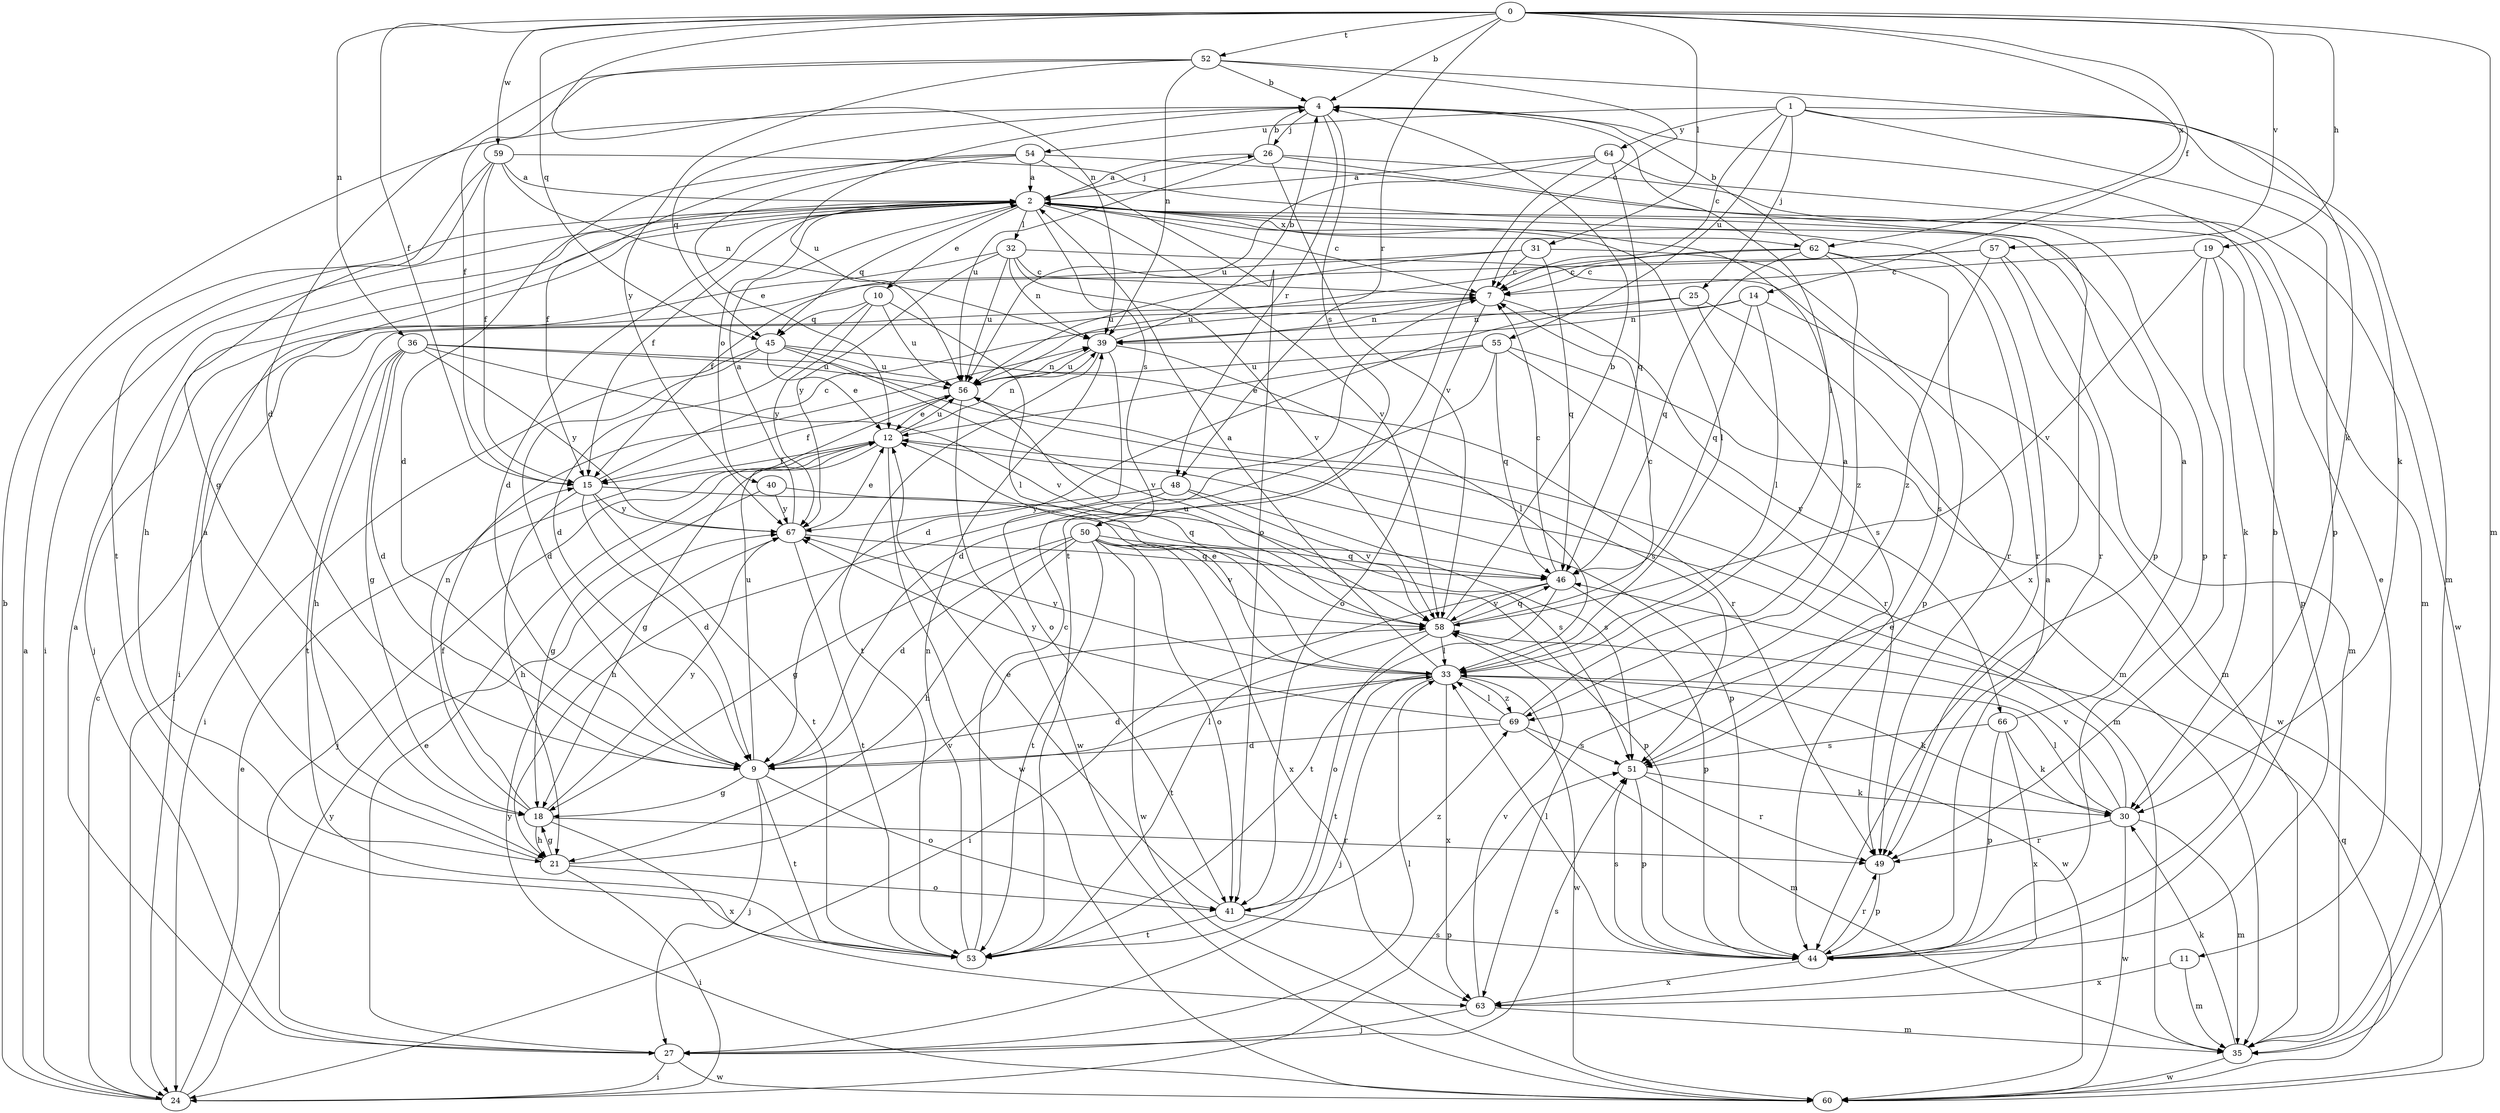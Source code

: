 strict digraph  {
0;
1;
2;
4;
7;
9;
10;
11;
12;
14;
15;
18;
19;
21;
24;
25;
26;
27;
30;
31;
32;
33;
35;
36;
39;
40;
41;
44;
45;
46;
48;
49;
50;
51;
52;
53;
54;
55;
56;
57;
58;
59;
60;
62;
63;
64;
66;
67;
69;
0 -> 4  [label=b];
0 -> 14  [label=f];
0 -> 15  [label=f];
0 -> 19  [label=h];
0 -> 31  [label=l];
0 -> 35  [label=m];
0 -> 36  [label=n];
0 -> 39  [label=n];
0 -> 45  [label=q];
0 -> 48  [label=r];
0 -> 52  [label=t];
0 -> 57  [label=v];
0 -> 59  [label=w];
0 -> 62  [label=x];
1 -> 7  [label=c];
1 -> 25  [label=j];
1 -> 30  [label=k];
1 -> 35  [label=m];
1 -> 44  [label=p];
1 -> 54  [label=u];
1 -> 55  [label=u];
1 -> 64  [label=y];
2 -> 7  [label=c];
2 -> 9  [label=d];
2 -> 10  [label=e];
2 -> 11  [label=e];
2 -> 15  [label=f];
2 -> 21  [label=h];
2 -> 24  [label=i];
2 -> 26  [label=j];
2 -> 32  [label=l];
2 -> 33  [label=l];
2 -> 40  [label=o];
2 -> 45  [label=q];
2 -> 50  [label=s];
2 -> 58  [label=v];
2 -> 62  [label=x];
4 -> 26  [label=j];
4 -> 33  [label=l];
4 -> 45  [label=q];
4 -> 48  [label=r];
4 -> 50  [label=s];
4 -> 56  [label=u];
7 -> 39  [label=n];
7 -> 41  [label=o];
7 -> 66  [label=y];
9 -> 18  [label=g];
9 -> 27  [label=j];
9 -> 33  [label=l];
9 -> 41  [label=o];
9 -> 53  [label=t];
9 -> 56  [label=u];
10 -> 9  [label=d];
10 -> 33  [label=l];
10 -> 45  [label=q];
10 -> 56  [label=u];
10 -> 67  [label=y];
11 -> 35  [label=m];
11 -> 63  [label=x];
12 -> 15  [label=f];
12 -> 18  [label=g];
12 -> 27  [label=j];
12 -> 39  [label=n];
12 -> 44  [label=p];
12 -> 56  [label=u];
12 -> 60  [label=w];
14 -> 24  [label=i];
14 -> 33  [label=l];
14 -> 35  [label=m];
14 -> 39  [label=n];
14 -> 46  [label=q];
15 -> 7  [label=c];
15 -> 9  [label=d];
15 -> 21  [label=h];
15 -> 46  [label=q];
15 -> 53  [label=t];
15 -> 67  [label=y];
18 -> 15  [label=f];
18 -> 21  [label=h];
18 -> 39  [label=n];
18 -> 49  [label=r];
18 -> 63  [label=x];
18 -> 67  [label=y];
19 -> 7  [label=c];
19 -> 30  [label=k];
19 -> 44  [label=p];
19 -> 49  [label=r];
19 -> 58  [label=v];
21 -> 2  [label=a];
21 -> 18  [label=g];
21 -> 24  [label=i];
21 -> 41  [label=o];
21 -> 58  [label=v];
24 -> 2  [label=a];
24 -> 4  [label=b];
24 -> 7  [label=c];
24 -> 12  [label=e];
24 -> 51  [label=s];
24 -> 67  [label=y];
25 -> 9  [label=d];
25 -> 35  [label=m];
25 -> 39  [label=n];
25 -> 51  [label=s];
26 -> 2  [label=a];
26 -> 4  [label=b];
26 -> 35  [label=m];
26 -> 56  [label=u];
26 -> 58  [label=v];
26 -> 63  [label=x];
27 -> 2  [label=a];
27 -> 12  [label=e];
27 -> 24  [label=i];
27 -> 33  [label=l];
27 -> 51  [label=s];
27 -> 60  [label=w];
30 -> 12  [label=e];
30 -> 33  [label=l];
30 -> 35  [label=m];
30 -> 49  [label=r];
30 -> 58  [label=v];
30 -> 60  [label=w];
31 -> 7  [label=c];
31 -> 15  [label=f];
31 -> 46  [label=q];
31 -> 49  [label=r];
31 -> 56  [label=u];
32 -> 7  [label=c];
32 -> 27  [label=j];
32 -> 39  [label=n];
32 -> 51  [label=s];
32 -> 56  [label=u];
32 -> 58  [label=v];
32 -> 67  [label=y];
33 -> 2  [label=a];
33 -> 9  [label=d];
33 -> 12  [label=e];
33 -> 27  [label=j];
33 -> 30  [label=k];
33 -> 53  [label=t];
33 -> 60  [label=w];
33 -> 63  [label=x];
33 -> 67  [label=y];
33 -> 69  [label=z];
35 -> 30  [label=k];
35 -> 60  [label=w];
36 -> 9  [label=d];
36 -> 18  [label=g];
36 -> 21  [label=h];
36 -> 51  [label=s];
36 -> 53  [label=t];
36 -> 56  [label=u];
36 -> 58  [label=v];
36 -> 67  [label=y];
39 -> 4  [label=b];
39 -> 33  [label=l];
39 -> 41  [label=o];
39 -> 53  [label=t];
39 -> 56  [label=u];
40 -> 18  [label=g];
40 -> 51  [label=s];
40 -> 67  [label=y];
41 -> 12  [label=e];
41 -> 44  [label=p];
41 -> 53  [label=t];
41 -> 69  [label=z];
44 -> 2  [label=a];
44 -> 4  [label=b];
44 -> 33  [label=l];
44 -> 49  [label=r];
44 -> 51  [label=s];
44 -> 63  [label=x];
45 -> 9  [label=d];
45 -> 12  [label=e];
45 -> 24  [label=i];
45 -> 49  [label=r];
45 -> 56  [label=u];
45 -> 58  [label=v];
46 -> 7  [label=c];
46 -> 24  [label=i];
46 -> 44  [label=p];
46 -> 53  [label=t];
46 -> 58  [label=v];
48 -> 21  [label=h];
48 -> 51  [label=s];
48 -> 58  [label=v];
48 -> 67  [label=y];
49 -> 44  [label=p];
50 -> 9  [label=d];
50 -> 18  [label=g];
50 -> 21  [label=h];
50 -> 41  [label=o];
50 -> 44  [label=p];
50 -> 46  [label=q];
50 -> 53  [label=t];
50 -> 58  [label=v];
50 -> 60  [label=w];
50 -> 63  [label=x];
51 -> 30  [label=k];
51 -> 44  [label=p];
51 -> 49  [label=r];
52 -> 4  [label=b];
52 -> 7  [label=c];
52 -> 9  [label=d];
52 -> 15  [label=f];
52 -> 30  [label=k];
52 -> 39  [label=n];
52 -> 67  [label=y];
53 -> 7  [label=c];
53 -> 39  [label=n];
54 -> 2  [label=a];
54 -> 9  [label=d];
54 -> 12  [label=e];
54 -> 15  [label=f];
54 -> 41  [label=o];
54 -> 44  [label=p];
55 -> 9  [label=d];
55 -> 12  [label=e];
55 -> 46  [label=q];
55 -> 49  [label=r];
55 -> 56  [label=u];
55 -> 60  [label=w];
56 -> 12  [label=e];
56 -> 15  [label=f];
56 -> 35  [label=m];
56 -> 39  [label=n];
56 -> 60  [label=w];
57 -> 7  [label=c];
57 -> 24  [label=i];
57 -> 35  [label=m];
57 -> 49  [label=r];
57 -> 69  [label=z];
58 -> 4  [label=b];
58 -> 7  [label=c];
58 -> 33  [label=l];
58 -> 41  [label=o];
58 -> 46  [label=q];
58 -> 53  [label=t];
58 -> 56  [label=u];
58 -> 60  [label=w];
59 -> 2  [label=a];
59 -> 15  [label=f];
59 -> 18  [label=g];
59 -> 39  [label=n];
59 -> 44  [label=p];
59 -> 53  [label=t];
60 -> 46  [label=q];
60 -> 67  [label=y];
62 -> 4  [label=b];
62 -> 7  [label=c];
62 -> 44  [label=p];
62 -> 46  [label=q];
62 -> 49  [label=r];
62 -> 56  [label=u];
62 -> 69  [label=z];
63 -> 27  [label=j];
63 -> 35  [label=m];
63 -> 58  [label=v];
64 -> 2  [label=a];
64 -> 46  [label=q];
64 -> 53  [label=t];
64 -> 56  [label=u];
64 -> 60  [label=w];
66 -> 2  [label=a];
66 -> 30  [label=k];
66 -> 44  [label=p];
66 -> 51  [label=s];
66 -> 63  [label=x];
67 -> 2  [label=a];
67 -> 12  [label=e];
67 -> 46  [label=q];
67 -> 53  [label=t];
69 -> 2  [label=a];
69 -> 9  [label=d];
69 -> 33  [label=l];
69 -> 35  [label=m];
69 -> 51  [label=s];
69 -> 67  [label=y];
}
